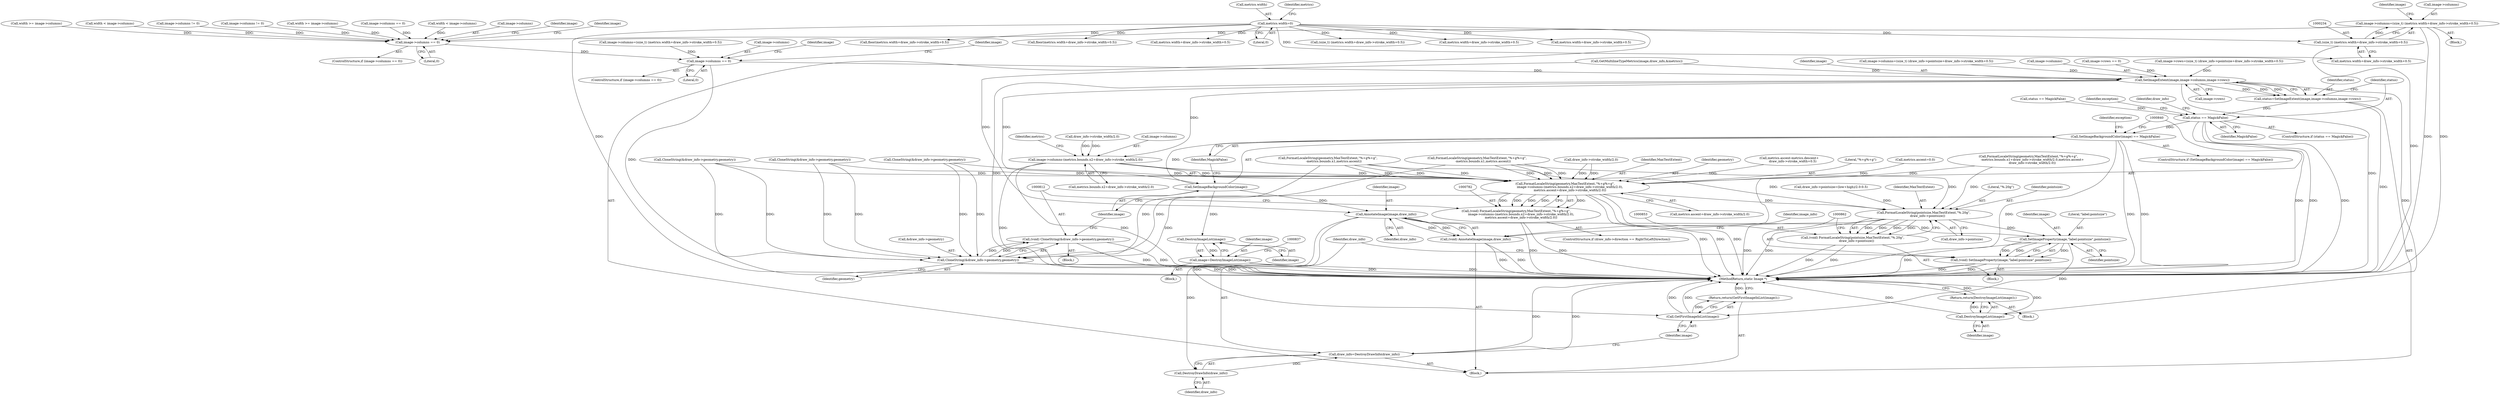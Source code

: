 digraph "0_ImageMagick_f6e9d0d9955e85bdd7540b251cd50d598dacc5e6_30@pointer" {
"1000229" [label="(Call,image->columns=(size_t) (metrics.width+draw_info->stroke_width+0.5))"];
"1000233" [label="(Call,(size_t) (metrics.width+draw_info->stroke_width+0.5))"];
"1000199" [label="(Call,metrics.width=0)"];
"1000615" [label="(Call,image->columns == 0)"];
"1000636" [label="(Call,image->columns == 0)"];
"1000704" [label="(Call,SetImageExtent(image,image->columns,image->rows))"];
"1000702" [label="(Call,status=SetImageExtent(image,image->columns,image->rows))"];
"1000713" [label="(Call,status == MagickFalse)"];
"1000820" [label="(Call,SetImageBackgroundColor(image) == MagickFalse)"];
"1000724" [label="(Call,DestroyImageList(image))"];
"1000723" [label="(Return,return(DestroyImageList(image));)"];
"1000787" [label="(Call,image->columns-(metrics.bounds.x2+draw_info->stroke_width/2.0))"];
"1000783" [label="(Call,FormatLocaleString(geometry,MaxTextExtent,\"%+g%+g\",\n          image->columns-(metrics.bounds.x2+draw_info->stroke_width/2.0),\n          metrics.ascent+draw_info->stroke_width/2.0))"];
"1000781" [label="(Call,(void) FormatLocaleString(geometry,MaxTextExtent,\"%+g%+g\",\n          image->columns-(metrics.bounds.x2+draw_info->stroke_width/2.0),\n          metrics.ascent+draw_info->stroke_width/2.0))"];
"1000813" [label="(Call,CloneString(&draw_info->geometry,geometry))"];
"1000811" [label="(Call,(void) CloneString(&draw_info->geometry,geometry))"];
"1000854" [label="(Call,FormatLocaleString(pointsize,MaxTextExtent,\"%.20g\",\n        draw_info->pointsize))"];
"1000852" [label="(Call,(void) FormatLocaleString(pointsize,MaxTextExtent,\"%.20g\",\n        draw_info->pointsize))"];
"1000863" [label="(Call,SetImageProperty(image,\"label:pointsize\",pointsize))"];
"1000861" [label="(Call,(void) SetImageProperty(image,\"label:pointsize\",pointsize))"];
"1000872" [label="(Call,GetFirstImageInList(image))"];
"1000871" [label="(Return,return(GetFirstImageInList(image));)"];
"1000821" [label="(Call,SetImageBackgroundColor(image))"];
"1000833" [label="(Call,DestroyImageList(image))"];
"1000831" [label="(Call,image=DestroyImageList(image))"];
"1000841" [label="(Call,AnnotateImage(image,draw_info))"];
"1000839" [label="(Call,(void) AnnotateImage(image,draw_info))"];
"1000869" [label="(Call,DestroyDrawInfo(draw_info))"];
"1000867" [label="(Call,draw_info=DestroyDrawInfo(draw_info))"];
"1000871" [label="(Return,return(GetFirstImageInList(image));)"];
"1000546" [label="(Call,width < image->columns)"];
"1000387" [label="(Call,image->columns != 0)"];
"1000541" [label="(Call,image->columns != 0)"];
"1000705" [label="(Identifier,image)"];
"1000246" [label="(Identifier,image)"];
"1000641" [label="(Call,image->columns=(size_t) (draw_info->pointsize+draw_info->stroke_width+0.5))"];
"1000857" [label="(Literal,\"%.20g\")"];
"1000620" [label="(Call,image->columns=(size_t) (metrics.width+draw_info->stroke_width+0.5))"];
"1000806" [label="(Call,draw_info->stroke_width/2.0)"];
"1000709" [label="(Call,image->rows)"];
"1000873" [label="(Identifier,image)"];
"1000832" [label="(Identifier,image)"];
"1000596" [label="(Call,status == MagickFalse)"];
"1000858" [label="(Call,draw_info->pointsize)"];
"1000847" [label="(Identifier,image_info)"];
"1000861" [label="(Call,(void) SetImageProperty(image,\"label:pointsize\",pointsize))"];
"1000714" [label="(Identifier,status)"];
"1000702" [label="(Call,status=SetImageExtent(image,image->columns,image->rows))"];
"1000855" [label="(Identifier,pointsize)"];
"1000774" [label="(Block,)"];
"1000870" [label="(Identifier,draw_info)"];
"1000834" [label="(Identifier,image)"];
"1000313" [label="(Call,CloneString(&draw_info->geometry,geometry))"];
"1000392" [label="(Call,width >= image->columns)"];
"1000199" [label="(Call,metrics.width=0)"];
"1000723" [label="(Return,return(DestroyImageList(image));)"];
"1000264" [label="(Call,image->columns == 0)"];
"1000456" [label="(Call,CloneString(&draw_info->geometry,geometry))"];
"1000762" [label="(Call,CloneString(&draw_info->geometry,geometry))"];
"1000818" [label="(Identifier,geometry)"];
"1000735" [label="(Call,FormatLocaleString(geometry,MaxTextExtent,\"%+g%+g\",\n        -metrics.bounds.x1+draw_info->stroke_width/2.0,metrics.ascent+\n        draw_info->stroke_width/2.0))"];
"1000636" [label="(Call,image->columns == 0)"];
"1000512" [label="(Call,width < image->columns)"];
"1000718" [label="(Identifier,exception)"];
"1000200" [label="(Call,metrics.width)"];
"1000785" [label="(Identifier,MaxTextExtent)"];
"1000614" [label="(ControlStructure,if (image->columns == 0))"];
"1000616" [label="(Call,image->columns)"];
"1000706" [label="(Call,image->columns)"];
"1000235" [label="(Call,metrics.width+draw_info->stroke_width+0.5)"];
"1000866" [label="(Identifier,pointsize)"];
"1000813" [label="(Call,CloneString(&draw_info->geometry,geometry))"];
"1000783" [label="(Call,FormatLocaleString(geometry,MaxTextExtent,\"%+g%+g\",\n          image->columns-(metrics.bounds.x2+draw_info->stroke_width/2.0),\n          metrics.ascent+draw_info->stroke_width/2.0))"];
"1000230" [label="(Call,image->columns)"];
"1000624" [label="(Call,(size_t) (metrics.width+draw_info->stroke_width+0.5))"];
"1000729" [label="(Identifier,draw_info)"];
"1000206" [label="(Identifier,metrics)"];
"1000821" [label="(Call,SetImageBackgroundColor(image))"];
"1000784" [label="(Identifier,geometry)"];
"1000229" [label="(Call,image->columns=(size_t) (metrics.width+draw_info->stroke_width+0.5))"];
"1000811" [label="(Call,(void) CloneString(&draw_info->geometry,geometry))"];
"1000831" [label="(Call,image=DestroyImageList(image))"];
"1000622" [label="(Identifier,image)"];
"1000716" [label="(Block,)"];
"1000814" [label="(Call,&draw_info->geometry)"];
"1000843" [label="(Identifier,draw_info)"];
"1000292" [label="(Call,FormatLocaleString(geometry,MaxTextExtent,\"%+g%+g\",\n            -metrics.bounds.x1,metrics.ascent))"];
"1000854" [label="(Call,FormatLocaleString(pointsize,MaxTextExtent,\"%.20g\",\n        draw_info->pointsize))"];
"1000841" [label="(Call,AnnotateImage(image,draw_info))"];
"1000577" [label="(Call,draw_info->pointsize=(low+high)/2.0-0.5)"];
"1000474" [label="(Call,metrics.width+draw_info->stroke_width+0.5)"];
"1000791" [label="(Call,metrics.bounds.x2+draw_info->stroke_width/2.0)"];
"1000820" [label="(Call,SetImageBackgroundColor(image) == MagickFalse)"];
"1000435" [label="(Call,FormatLocaleString(geometry,MaxTextExtent,\"%+g%+g\",\n            -metrics.bounds.x1,metrics.ascent))"];
"1000638" [label="(Identifier,image)"];
"1000668" [label="(Call,metrics.ascent-metrics.descent+\n       draw_info->stroke_width+0.5)"];
"1000637" [label="(Call,image->columns)"];
"1000640" [label="(Literal,0)"];
"1000869" [label="(Call,DestroyDrawInfo(draw_info))"];
"1000868" [label="(Identifier,draw_info)"];
"1000819" [label="(ControlStructure,if (SetImageBackgroundColor(image) == MagickFalse))"];
"1000802" [label="(Call,metrics.ascent+draw_info->stroke_width/2.0)"];
"1000619" [label="(Literal,0)"];
"1000824" [label="(Block,)"];
"1000712" [label="(ControlStructure,if (status == MagickFalse))"];
"1000725" [label="(Identifier,image)"];
"1000233" [label="(Call,(size_t) (metrics.width+draw_info->stroke_width+0.5))"];
"1000788" [label="(Call,image->columns)"];
"1000842" [label="(Identifier,image)"];
"1000105" [label="(Block,)"];
"1000704" [label="(Call,SetImageExtent(image,image->columns,image->rows))"];
"1000659" [label="(Identifier,image)"];
"1000867" [label="(Call,draw_info=DestroyDrawInfo(draw_info))"];
"1000822" [label="(Identifier,image)"];
"1000823" [label="(Identifier,MagickFalse)"];
"1000850" [label="(Block,)"];
"1000787" [label="(Call,image->columns-(metrics.bounds.x2+draw_info->stroke_width/2.0))"];
"1000864" [label="(Identifier,image)"];
"1000334" [label="(Call,metrics.width+draw_info->stroke_width+0.5)"];
"1000713" [label="(Call,status == MagickFalse)"];
"1000775" [label="(ControlStructure,if (draw_info->direction == RightToLeftDirection))"];
"1000865" [label="(Literal,\"label:pointsize\")"];
"1000833" [label="(Call,DestroyImageList(image))"];
"1000333" [label="(Call,floor(metrics.width+draw_info->stroke_width+0.5))"];
"1000682" [label="(Call,image->rows == 0)"];
"1000786" [label="(Literal,\"%+g%+g\")"];
"1000797" [label="(Call,draw_info->stroke_width/2.0)"];
"1000372" [label="(Call,width >= image->columns)"];
"1000590" [label="(Call,GetMultilineTypeMetrics(image,draw_info,&metrics))"];
"1000874" [label="(MethodReturn,static Image *)"];
"1000839" [label="(Call,(void) AnnotateImage(image,draw_info))"];
"1000615" [label="(Call,image->columns == 0)"];
"1000715" [label="(Identifier,MagickFalse)"];
"1000687" [label="(Call,image->rows=(size_t) (draw_info->pointsize+draw_info->stroke_width+0.5))"];
"1000635" [label="(ControlStructure,if (image->columns == 0))"];
"1000703" [label="(Identifier,status)"];
"1000852" [label="(Call,(void) FormatLocaleString(pointsize,MaxTextExtent,\"%.20g\",\n        draw_info->pointsize))"];
"1000781" [label="(Call,(void) FormatLocaleString(geometry,MaxTextExtent,\"%+g%+g\",\n          image->columns-(metrics.bounds.x2+draw_info->stroke_width/2.0),\n          metrics.ascent+draw_info->stroke_width/2.0))"];
"1000643" [label="(Identifier,image)"];
"1000872" [label="(Call,GetFirstImageInList(image))"];
"1000826" [label="(Identifier,exception)"];
"1000804" [label="(Identifier,metrics)"];
"1000856" [label="(Identifier,MaxTextExtent)"];
"1000473" [label="(Call,floor(metrics.width+draw_info->stroke_width+0.5))"];
"1000626" [label="(Call,metrics.width+draw_info->stroke_width+0.5)"];
"1000863" [label="(Call,SetImageProperty(image,\"label:pointsize\",pointsize))"];
"1000203" [label="(Literal,0)"];
"1000724" [label="(Call,DestroyImageList(image))"];
"1000204" [label="(Call,metrics.ascent=0.0)"];
"1000228" [label="(Block,)"];
"1000229" -> "1000228"  [label="AST: "];
"1000229" -> "1000233"  [label="CFG: "];
"1000230" -> "1000229"  [label="AST: "];
"1000233" -> "1000229"  [label="AST: "];
"1000246" -> "1000229"  [label="CFG: "];
"1000229" -> "1000874"  [label="DDG: "];
"1000229" -> "1000874"  [label="DDG: "];
"1000233" -> "1000229"  [label="DDG: "];
"1000229" -> "1000615"  [label="DDG: "];
"1000233" -> "1000235"  [label="CFG: "];
"1000234" -> "1000233"  [label="AST: "];
"1000235" -> "1000233"  [label="AST: "];
"1000233" -> "1000874"  [label="DDG: "];
"1000199" -> "1000233"  [label="DDG: "];
"1000199" -> "1000105"  [label="AST: "];
"1000199" -> "1000203"  [label="CFG: "];
"1000200" -> "1000199"  [label="AST: "];
"1000203" -> "1000199"  [label="AST: "];
"1000206" -> "1000199"  [label="CFG: "];
"1000199" -> "1000874"  [label="DDG: "];
"1000199" -> "1000235"  [label="DDG: "];
"1000199" -> "1000333"  [label="DDG: "];
"1000199" -> "1000334"  [label="DDG: "];
"1000199" -> "1000473"  [label="DDG: "];
"1000199" -> "1000474"  [label="DDG: "];
"1000199" -> "1000624"  [label="DDG: "];
"1000199" -> "1000626"  [label="DDG: "];
"1000615" -> "1000614"  [label="AST: "];
"1000615" -> "1000619"  [label="CFG: "];
"1000616" -> "1000615"  [label="AST: "];
"1000619" -> "1000615"  [label="AST: "];
"1000622" -> "1000615"  [label="CFG: "];
"1000638" -> "1000615"  [label="CFG: "];
"1000546" -> "1000615"  [label="DDG: "];
"1000392" -> "1000615"  [label="DDG: "];
"1000512" -> "1000615"  [label="DDG: "];
"1000264" -> "1000615"  [label="DDG: "];
"1000387" -> "1000615"  [label="DDG: "];
"1000541" -> "1000615"  [label="DDG: "];
"1000372" -> "1000615"  [label="DDG: "];
"1000615" -> "1000636"  [label="DDG: "];
"1000636" -> "1000635"  [label="AST: "];
"1000636" -> "1000640"  [label="CFG: "];
"1000637" -> "1000636"  [label="AST: "];
"1000640" -> "1000636"  [label="AST: "];
"1000643" -> "1000636"  [label="CFG: "];
"1000659" -> "1000636"  [label="CFG: "];
"1000636" -> "1000874"  [label="DDG: "];
"1000620" -> "1000636"  [label="DDG: "];
"1000636" -> "1000704"  [label="DDG: "];
"1000704" -> "1000702"  [label="AST: "];
"1000704" -> "1000709"  [label="CFG: "];
"1000705" -> "1000704"  [label="AST: "];
"1000706" -> "1000704"  [label="AST: "];
"1000709" -> "1000704"  [label="AST: "];
"1000702" -> "1000704"  [label="CFG: "];
"1000704" -> "1000874"  [label="DDG: "];
"1000704" -> "1000874"  [label="DDG: "];
"1000704" -> "1000702"  [label="DDG: "];
"1000704" -> "1000702"  [label="DDG: "];
"1000704" -> "1000702"  [label="DDG: "];
"1000590" -> "1000704"  [label="DDG: "];
"1000641" -> "1000704"  [label="DDG: "];
"1000682" -> "1000704"  [label="DDG: "];
"1000687" -> "1000704"  [label="DDG: "];
"1000704" -> "1000724"  [label="DDG: "];
"1000704" -> "1000787"  [label="DDG: "];
"1000704" -> "1000821"  [label="DDG: "];
"1000702" -> "1000105"  [label="AST: "];
"1000703" -> "1000702"  [label="AST: "];
"1000714" -> "1000702"  [label="CFG: "];
"1000702" -> "1000874"  [label="DDG: "];
"1000702" -> "1000713"  [label="DDG: "];
"1000713" -> "1000712"  [label="AST: "];
"1000713" -> "1000715"  [label="CFG: "];
"1000714" -> "1000713"  [label="AST: "];
"1000715" -> "1000713"  [label="AST: "];
"1000718" -> "1000713"  [label="CFG: "];
"1000729" -> "1000713"  [label="CFG: "];
"1000713" -> "1000874"  [label="DDG: "];
"1000713" -> "1000874"  [label="DDG: "];
"1000713" -> "1000874"  [label="DDG: "];
"1000596" -> "1000713"  [label="DDG: "];
"1000713" -> "1000820"  [label="DDG: "];
"1000820" -> "1000819"  [label="AST: "];
"1000820" -> "1000823"  [label="CFG: "];
"1000821" -> "1000820"  [label="AST: "];
"1000823" -> "1000820"  [label="AST: "];
"1000826" -> "1000820"  [label="CFG: "];
"1000840" -> "1000820"  [label="CFG: "];
"1000820" -> "1000874"  [label="DDG: "];
"1000820" -> "1000874"  [label="DDG: "];
"1000820" -> "1000874"  [label="DDG: "];
"1000821" -> "1000820"  [label="DDG: "];
"1000724" -> "1000723"  [label="AST: "];
"1000724" -> "1000725"  [label="CFG: "];
"1000725" -> "1000724"  [label="AST: "];
"1000723" -> "1000724"  [label="CFG: "];
"1000724" -> "1000874"  [label="DDG: "];
"1000724" -> "1000874"  [label="DDG: "];
"1000724" -> "1000723"  [label="DDG: "];
"1000723" -> "1000716"  [label="AST: "];
"1000874" -> "1000723"  [label="CFG: "];
"1000723" -> "1000874"  [label="DDG: "];
"1000787" -> "1000783"  [label="AST: "];
"1000787" -> "1000791"  [label="CFG: "];
"1000788" -> "1000787"  [label="AST: "];
"1000791" -> "1000787"  [label="AST: "];
"1000804" -> "1000787"  [label="CFG: "];
"1000787" -> "1000874"  [label="DDG: "];
"1000787" -> "1000874"  [label="DDG: "];
"1000787" -> "1000783"  [label="DDG: "];
"1000787" -> "1000783"  [label="DDG: "];
"1000797" -> "1000787"  [label="DDG: "];
"1000797" -> "1000787"  [label="DDG: "];
"1000783" -> "1000781"  [label="AST: "];
"1000783" -> "1000802"  [label="CFG: "];
"1000784" -> "1000783"  [label="AST: "];
"1000785" -> "1000783"  [label="AST: "];
"1000786" -> "1000783"  [label="AST: "];
"1000802" -> "1000783"  [label="AST: "];
"1000781" -> "1000783"  [label="CFG: "];
"1000783" -> "1000874"  [label="DDG: "];
"1000783" -> "1000874"  [label="DDG: "];
"1000783" -> "1000874"  [label="DDG: "];
"1000783" -> "1000781"  [label="DDG: "];
"1000783" -> "1000781"  [label="DDG: "];
"1000783" -> "1000781"  [label="DDG: "];
"1000783" -> "1000781"  [label="DDG: "];
"1000783" -> "1000781"  [label="DDG: "];
"1000456" -> "1000783"  [label="DDG: "];
"1000435" -> "1000783"  [label="DDG: "];
"1000435" -> "1000783"  [label="DDG: "];
"1000435" -> "1000783"  [label="DDG: "];
"1000313" -> "1000783"  [label="DDG: "];
"1000292" -> "1000783"  [label="DDG: "];
"1000292" -> "1000783"  [label="DDG: "];
"1000292" -> "1000783"  [label="DDG: "];
"1000762" -> "1000783"  [label="DDG: "];
"1000735" -> "1000783"  [label="DDG: "];
"1000668" -> "1000783"  [label="DDG: "];
"1000204" -> "1000783"  [label="DDG: "];
"1000806" -> "1000783"  [label="DDG: "];
"1000806" -> "1000783"  [label="DDG: "];
"1000783" -> "1000813"  [label="DDG: "];
"1000783" -> "1000854"  [label="DDG: "];
"1000781" -> "1000775"  [label="AST: "];
"1000782" -> "1000781"  [label="AST: "];
"1000812" -> "1000781"  [label="CFG: "];
"1000781" -> "1000874"  [label="DDG: "];
"1000781" -> "1000874"  [label="DDG: "];
"1000813" -> "1000811"  [label="AST: "];
"1000813" -> "1000818"  [label="CFG: "];
"1000814" -> "1000813"  [label="AST: "];
"1000818" -> "1000813"  [label="AST: "];
"1000811" -> "1000813"  [label="CFG: "];
"1000813" -> "1000874"  [label="DDG: "];
"1000813" -> "1000874"  [label="DDG: "];
"1000813" -> "1000811"  [label="DDG: "];
"1000813" -> "1000811"  [label="DDG: "];
"1000456" -> "1000813"  [label="DDG: "];
"1000456" -> "1000813"  [label="DDG: "];
"1000762" -> "1000813"  [label="DDG: "];
"1000762" -> "1000813"  [label="DDG: "];
"1000313" -> "1000813"  [label="DDG: "];
"1000313" -> "1000813"  [label="DDG: "];
"1000435" -> "1000813"  [label="DDG: "];
"1000292" -> "1000813"  [label="DDG: "];
"1000811" -> "1000774"  [label="AST: "];
"1000812" -> "1000811"  [label="AST: "];
"1000822" -> "1000811"  [label="CFG: "];
"1000811" -> "1000874"  [label="DDG: "];
"1000811" -> "1000874"  [label="DDG: "];
"1000854" -> "1000852"  [label="AST: "];
"1000854" -> "1000858"  [label="CFG: "];
"1000855" -> "1000854"  [label="AST: "];
"1000856" -> "1000854"  [label="AST: "];
"1000857" -> "1000854"  [label="AST: "];
"1000858" -> "1000854"  [label="AST: "];
"1000852" -> "1000854"  [label="CFG: "];
"1000854" -> "1000874"  [label="DDG: "];
"1000854" -> "1000874"  [label="DDG: "];
"1000854" -> "1000852"  [label="DDG: "];
"1000854" -> "1000852"  [label="DDG: "];
"1000854" -> "1000852"  [label="DDG: "];
"1000854" -> "1000852"  [label="DDG: "];
"1000435" -> "1000854"  [label="DDG: "];
"1000292" -> "1000854"  [label="DDG: "];
"1000735" -> "1000854"  [label="DDG: "];
"1000577" -> "1000854"  [label="DDG: "];
"1000854" -> "1000863"  [label="DDG: "];
"1000852" -> "1000850"  [label="AST: "];
"1000853" -> "1000852"  [label="AST: "];
"1000862" -> "1000852"  [label="CFG: "];
"1000852" -> "1000874"  [label="DDG: "];
"1000852" -> "1000874"  [label="DDG: "];
"1000863" -> "1000861"  [label="AST: "];
"1000863" -> "1000866"  [label="CFG: "];
"1000864" -> "1000863"  [label="AST: "];
"1000865" -> "1000863"  [label="AST: "];
"1000866" -> "1000863"  [label="AST: "];
"1000861" -> "1000863"  [label="CFG: "];
"1000863" -> "1000874"  [label="DDG: "];
"1000863" -> "1000861"  [label="DDG: "];
"1000863" -> "1000861"  [label="DDG: "];
"1000863" -> "1000861"  [label="DDG: "];
"1000841" -> "1000863"  [label="DDG: "];
"1000863" -> "1000872"  [label="DDG: "];
"1000861" -> "1000850"  [label="AST: "];
"1000862" -> "1000861"  [label="AST: "];
"1000868" -> "1000861"  [label="CFG: "];
"1000861" -> "1000874"  [label="DDG: "];
"1000861" -> "1000874"  [label="DDG: "];
"1000872" -> "1000871"  [label="AST: "];
"1000872" -> "1000873"  [label="CFG: "];
"1000873" -> "1000872"  [label="AST: "];
"1000871" -> "1000872"  [label="CFG: "];
"1000872" -> "1000874"  [label="DDG: "];
"1000872" -> "1000874"  [label="DDG: "];
"1000872" -> "1000871"  [label="DDG: "];
"1000841" -> "1000872"  [label="DDG: "];
"1000871" -> "1000105"  [label="AST: "];
"1000874" -> "1000871"  [label="CFG: "];
"1000871" -> "1000874"  [label="DDG: "];
"1000821" -> "1000822"  [label="CFG: "];
"1000822" -> "1000821"  [label="AST: "];
"1000823" -> "1000821"  [label="CFG: "];
"1000821" -> "1000833"  [label="DDG: "];
"1000821" -> "1000841"  [label="DDG: "];
"1000833" -> "1000831"  [label="AST: "];
"1000833" -> "1000834"  [label="CFG: "];
"1000834" -> "1000833"  [label="AST: "];
"1000831" -> "1000833"  [label="CFG: "];
"1000833" -> "1000831"  [label="DDG: "];
"1000831" -> "1000824"  [label="AST: "];
"1000832" -> "1000831"  [label="AST: "];
"1000837" -> "1000831"  [label="CFG: "];
"1000831" -> "1000874"  [label="DDG: "];
"1000831" -> "1000874"  [label="DDG: "];
"1000841" -> "1000839"  [label="AST: "];
"1000841" -> "1000843"  [label="CFG: "];
"1000842" -> "1000841"  [label="AST: "];
"1000843" -> "1000841"  [label="AST: "];
"1000839" -> "1000841"  [label="CFG: "];
"1000841" -> "1000839"  [label="DDG: "];
"1000841" -> "1000839"  [label="DDG: "];
"1000590" -> "1000841"  [label="DDG: "];
"1000841" -> "1000869"  [label="DDG: "];
"1000839" -> "1000105"  [label="AST: "];
"1000840" -> "1000839"  [label="AST: "];
"1000847" -> "1000839"  [label="CFG: "];
"1000839" -> "1000874"  [label="DDG: "];
"1000839" -> "1000874"  [label="DDG: "];
"1000869" -> "1000867"  [label="AST: "];
"1000869" -> "1000870"  [label="CFG: "];
"1000870" -> "1000869"  [label="AST: "];
"1000867" -> "1000869"  [label="CFG: "];
"1000869" -> "1000867"  [label="DDG: "];
"1000867" -> "1000105"  [label="AST: "];
"1000868" -> "1000867"  [label="AST: "];
"1000873" -> "1000867"  [label="CFG: "];
"1000867" -> "1000874"  [label="DDG: "];
"1000867" -> "1000874"  [label="DDG: "];
}
